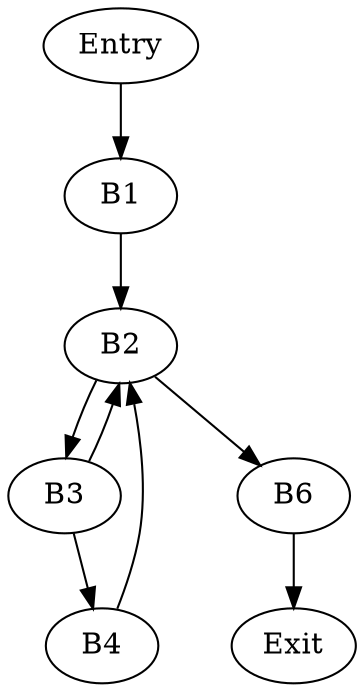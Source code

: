 digraph CFG {
    Entry -> B1;
    B1 -> B2;
    B2 -> B3;
    B2 -> B6;
    B3 -> B2;
    B3 -> B4;
    B4 -> B2;
    B6 -> Exit;
}
